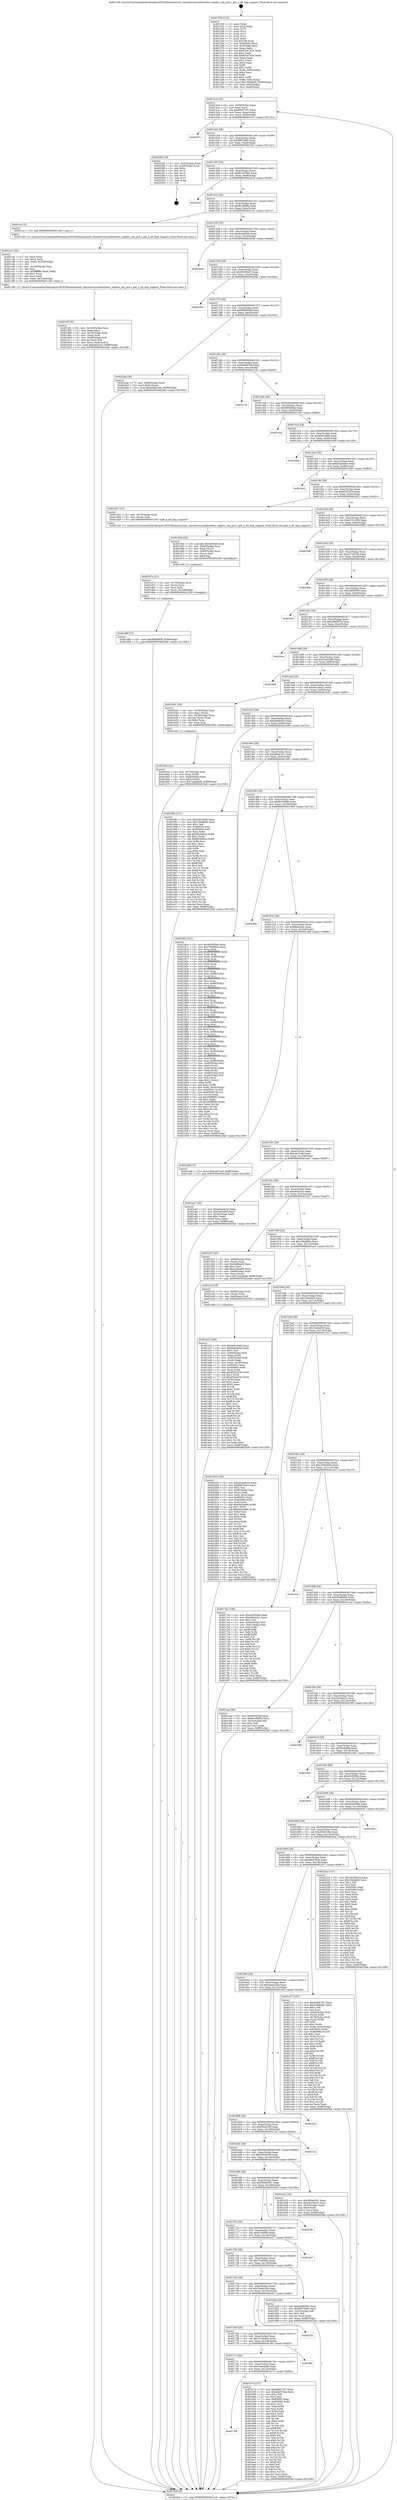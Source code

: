 digraph "0x401250" {
  label = "0x401250 (/mnt/c/Users/mathe/Desktop/tcc/POCII/binaries/extr_linuxdriversusbhostdwc_otgdwc_otg_pcd.c_get_a_alt_hnp_support_Final-ollvm.out::main(0))"
  labelloc = "t"
  node[shape=record]

  Entry [label="",width=0.3,height=0.3,shape=circle,fillcolor=black,style=filled]
  "0x4012c4" [label="{
     0x4012c4 [32]\l
     | [instrs]\l
     &nbsp;&nbsp;0x4012c4 \<+6\>: mov -0x98(%rbp),%eax\l
     &nbsp;&nbsp;0x4012ca \<+2\>: mov %eax,%ecx\l
     &nbsp;&nbsp;0x4012cc \<+6\>: sub $0x858f1787,%ecx\l
     &nbsp;&nbsp;0x4012d2 \<+6\>: mov %eax,-0xac(%rbp)\l
     &nbsp;&nbsp;0x4012d8 \<+6\>: mov %ecx,-0xb0(%rbp)\l
     &nbsp;&nbsp;0x4012de \<+6\>: je 000000000040247c \<main+0x122c\>\l
  }"]
  "0x40247c" [label="{
     0x40247c\l
  }", style=dashed]
  "0x4012e4" [label="{
     0x4012e4 [28]\l
     | [instrs]\l
     &nbsp;&nbsp;0x4012e4 \<+5\>: jmp 00000000004012e9 \<main+0x99\>\l
     &nbsp;&nbsp;0x4012e9 \<+6\>: mov -0xac(%rbp),%eax\l
     &nbsp;&nbsp;0x4012ef \<+5\>: sub $0x8867afa3,%eax\l
     &nbsp;&nbsp;0x4012f4 \<+6\>: mov %eax,-0xb4(%rbp)\l
     &nbsp;&nbsp;0x4012fa \<+6\>: je 00000000004023f2 \<main+0x11a2\>\l
  }"]
  Exit [label="",width=0.3,height=0.3,shape=circle,fillcolor=black,style=filled,peripheries=2]
  "0x4023f2" [label="{
     0x4023f2 [18]\l
     | [instrs]\l
     &nbsp;&nbsp;0x4023f2 \<+3\>: mov -0x2c(%rbp),%eax\l
     &nbsp;&nbsp;0x4023f5 \<+4\>: lea -0x28(%rbp),%rsp\l
     &nbsp;&nbsp;0x4023f9 \<+1\>: pop %rbx\l
     &nbsp;&nbsp;0x4023fa \<+2\>: pop %r12\l
     &nbsp;&nbsp;0x4023fc \<+2\>: pop %r13\l
     &nbsp;&nbsp;0x4023fe \<+2\>: pop %r14\l
     &nbsp;&nbsp;0x402400 \<+2\>: pop %r15\l
     &nbsp;&nbsp;0x402402 \<+1\>: pop %rbp\l
     &nbsp;&nbsp;0x402403 \<+1\>: ret\l
  }"]
  "0x401300" [label="{
     0x401300 [28]\l
     | [instrs]\l
     &nbsp;&nbsp;0x401300 \<+5\>: jmp 0000000000401305 \<main+0xb5\>\l
     &nbsp;&nbsp;0x401305 \<+6\>: mov -0xac(%rbp),%eax\l
     &nbsp;&nbsp;0x40130b \<+5\>: sub $0x8c1d79e9,%eax\l
     &nbsp;&nbsp;0x401310 \<+6\>: mov %eax,-0xb8(%rbp)\l
     &nbsp;&nbsp;0x401316 \<+6\>: je 000000000040222f \<main+0xfdf\>\l
  }"]
  "0x401d8f" [label="{
     0x401d8f [15]\l
     | [instrs]\l
     &nbsp;&nbsp;0x401d8f \<+10\>: movl $0x98b0905f,-0x98(%rbp)\l
     &nbsp;&nbsp;0x401d99 \<+5\>: jmp 00000000004025a8 \<main+0x1358\>\l
  }"]
  "0x40222f" [label="{
     0x40222f\l
  }", style=dashed]
  "0x40131c" [label="{
     0x40131c [28]\l
     | [instrs]\l
     &nbsp;&nbsp;0x40131c \<+5\>: jmp 0000000000401321 \<main+0xd1\>\l
     &nbsp;&nbsp;0x401321 \<+6\>: mov -0xac(%rbp),%eax\l
     &nbsp;&nbsp;0x401327 \<+5\>: sub $0x8c1f8d82,%eax\l
     &nbsp;&nbsp;0x40132c \<+6\>: mov %eax,-0xbc(%rbp)\l
     &nbsp;&nbsp;0x401332 \<+6\>: je 0000000000401ccc \<main+0xa7c\>\l
  }"]
  "0x401d7a" [label="{
     0x401d7a [21]\l
     | [instrs]\l
     &nbsp;&nbsp;0x401d7a \<+4\>: mov -0x70(%rbp),%rcx\l
     &nbsp;&nbsp;0x401d7e \<+3\>: mov (%rcx),%rcx\l
     &nbsp;&nbsp;0x401d81 \<+3\>: mov %rcx,%rdi\l
     &nbsp;&nbsp;0x401d84 \<+6\>: mov %eax,-0x168(%rbp)\l
     &nbsp;&nbsp;0x401d8a \<+5\>: call 0000000000401030 \<free@plt\>\l
     | [calls]\l
     &nbsp;&nbsp;0x401030 \{1\} (unknown)\l
  }"]
  "0x401ccc" [label="{
     0x401ccc [5]\l
     | [instrs]\l
     &nbsp;&nbsp;0x401ccc \<+5\>: call 0000000000401160 \<next_i\>\l
     | [calls]\l
     &nbsp;&nbsp;0x401160 \{1\} (/mnt/c/Users/mathe/Desktop/tcc/POCII/binaries/extr_linuxdriversusbhostdwc_otgdwc_otg_pcd.c_get_a_alt_hnp_support_Final-ollvm.out::next_i)\l
  }"]
  "0x401338" [label="{
     0x401338 [28]\l
     | [instrs]\l
     &nbsp;&nbsp;0x401338 \<+5\>: jmp 000000000040133d \<main+0xed\>\l
     &nbsp;&nbsp;0x40133d \<+6\>: mov -0xac(%rbp),%eax\l
     &nbsp;&nbsp;0x401343 \<+5\>: sub $0x91eb93cd,%eax\l
     &nbsp;&nbsp;0x401348 \<+6\>: mov %eax,-0xc0(%rbp)\l
     &nbsp;&nbsp;0x40134e \<+6\>: je 0000000000402036 \<main+0xde6\>\l
  }"]
  "0x401d5d" [label="{
     0x401d5d [29]\l
     | [instrs]\l
     &nbsp;&nbsp;0x401d5d \<+10\>: movabs $0x4030d6,%rdi\l
     &nbsp;&nbsp;0x401d67 \<+4\>: mov -0x60(%rbp),%rcx\l
     &nbsp;&nbsp;0x401d6b \<+2\>: mov %eax,(%rcx)\l
     &nbsp;&nbsp;0x401d6d \<+4\>: mov -0x60(%rbp),%rcx\l
     &nbsp;&nbsp;0x401d71 \<+2\>: mov (%rcx),%esi\l
     &nbsp;&nbsp;0x401d73 \<+2\>: mov $0x0,%al\l
     &nbsp;&nbsp;0x401d75 \<+5\>: call 0000000000401040 \<printf@plt\>\l
     | [calls]\l
     &nbsp;&nbsp;0x401040 \{1\} (unknown)\l
  }"]
  "0x402036" [label="{
     0x402036\l
  }", style=dashed]
  "0x401354" [label="{
     0x401354 [28]\l
     | [instrs]\l
     &nbsp;&nbsp;0x401354 \<+5\>: jmp 0000000000401359 \<main+0x109\>\l
     &nbsp;&nbsp;0x401359 \<+6\>: mov -0xac(%rbp),%eax\l
     &nbsp;&nbsp;0x40135f \<+5\>: sub $0x93d55ef7,%eax\l
     &nbsp;&nbsp;0x401364 \<+6\>: mov %eax,-0xc4(%rbp)\l
     &nbsp;&nbsp;0x40136a \<+6\>: je 000000000040229a \<main+0x104a\>\l
  }"]
  "0x401cfd" [label="{
     0x401cfd [42]\l
     | [instrs]\l
     &nbsp;&nbsp;0x401cfd \<+6\>: mov -0x164(%rbp),%ecx\l
     &nbsp;&nbsp;0x401d03 \<+3\>: imul %eax,%ecx\l
     &nbsp;&nbsp;0x401d06 \<+4\>: mov -0x70(%rbp),%rdi\l
     &nbsp;&nbsp;0x401d0a \<+3\>: mov (%rdi),%rdi\l
     &nbsp;&nbsp;0x401d0d \<+4\>: mov -0x68(%rbp),%r8\l
     &nbsp;&nbsp;0x401d11 \<+3\>: movslq (%r8),%r8\l
     &nbsp;&nbsp;0x401d14 \<+4\>: mov %ecx,(%rdi,%r8,4)\l
     &nbsp;&nbsp;0x401d18 \<+10\>: movl $0xebd23c5,-0x98(%rbp)\l
     &nbsp;&nbsp;0x401d22 \<+5\>: jmp 00000000004025a8 \<main+0x1358\>\l
  }"]
  "0x40229a" [label="{
     0x40229a\l
  }", style=dashed]
  "0x401370" [label="{
     0x401370 [28]\l
     | [instrs]\l
     &nbsp;&nbsp;0x401370 \<+5\>: jmp 0000000000401375 \<main+0x125\>\l
     &nbsp;&nbsp;0x401375 \<+6\>: mov -0xac(%rbp),%eax\l
     &nbsp;&nbsp;0x40137b \<+5\>: sub $0x98b0905f,%eax\l
     &nbsp;&nbsp;0x401380 \<+6\>: mov %eax,-0xc8(%rbp)\l
     &nbsp;&nbsp;0x401386 \<+6\>: je 00000000004022ae \<main+0x105e\>\l
  }"]
  "0x401cd1" [label="{
     0x401cd1 [44]\l
     | [instrs]\l
     &nbsp;&nbsp;0x401cd1 \<+2\>: xor %ecx,%ecx\l
     &nbsp;&nbsp;0x401cd3 \<+5\>: mov $0x2,%edx\l
     &nbsp;&nbsp;0x401cd8 \<+6\>: mov %edx,-0x160(%rbp)\l
     &nbsp;&nbsp;0x401cde \<+1\>: cltd\l
     &nbsp;&nbsp;0x401cdf \<+6\>: mov -0x160(%rbp),%esi\l
     &nbsp;&nbsp;0x401ce5 \<+2\>: idiv %esi\l
     &nbsp;&nbsp;0x401ce7 \<+6\>: imul $0xfffffffe,%edx,%edx\l
     &nbsp;&nbsp;0x401ced \<+3\>: sub $0x1,%ecx\l
     &nbsp;&nbsp;0x401cf0 \<+2\>: sub %ecx,%edx\l
     &nbsp;&nbsp;0x401cf2 \<+6\>: mov %edx,-0x164(%rbp)\l
     &nbsp;&nbsp;0x401cf8 \<+5\>: call 0000000000401160 \<next_i\>\l
     | [calls]\l
     &nbsp;&nbsp;0x401160 \{1\} (/mnt/c/Users/mathe/Desktop/tcc/POCII/binaries/extr_linuxdriversusbhostdwc_otgdwc_otg_pcd.c_get_a_alt_hnp_support_Final-ollvm.out::next_i)\l
  }"]
  "0x4022ae" [label="{
     0x4022ae [28]\l
     | [instrs]\l
     &nbsp;&nbsp;0x4022ae \<+7\>: mov -0x90(%rbp),%rax\l
     &nbsp;&nbsp;0x4022b5 \<+6\>: movl $0x0,(%rax)\l
     &nbsp;&nbsp;0x4022bb \<+10\>: movl $0x458e318e,-0x98(%rbp)\l
     &nbsp;&nbsp;0x4022c5 \<+5\>: jmp 00000000004025a8 \<main+0x1358\>\l
  }"]
  "0x40138c" [label="{
     0x40138c [28]\l
     | [instrs]\l
     &nbsp;&nbsp;0x40138c \<+5\>: jmp 0000000000401391 \<main+0x141\>\l
     &nbsp;&nbsp;0x401391 \<+6\>: mov -0xac(%rbp),%eax\l
     &nbsp;&nbsp;0x401397 \<+5\>: sub $0x9a0907a8,%eax\l
     &nbsp;&nbsp;0x40139c \<+6\>: mov %eax,-0xcc(%rbp)\l
     &nbsp;&nbsp;0x4013a2 \<+6\>: je 000000000040211b \<main+0xecb\>\l
  }"]
  "0x401798" [label="{
     0x401798\l
  }", style=dashed]
  "0x40211b" [label="{
     0x40211b\l
  }", style=dashed]
  "0x4013a8" [label="{
     0x4013a8 [28]\l
     | [instrs]\l
     &nbsp;&nbsp;0x4013a8 \<+5\>: jmp 00000000004013ad \<main+0x15d\>\l
     &nbsp;&nbsp;0x4013ad \<+6\>: mov -0xac(%rbp),%eax\l
     &nbsp;&nbsp;0x4013b3 \<+5\>: sub $0x9df2b64d,%eax\l
     &nbsp;&nbsp;0x4013b8 \<+6\>: mov %eax,-0xd0(%rbp)\l
     &nbsp;&nbsp;0x4013be \<+6\>: je 00000000004021bd \<main+0xf6d\>\l
  }"]
  "0x401b7e" [label="{
     0x401b7e [137]\l
     | [instrs]\l
     &nbsp;&nbsp;0x401b7e \<+5\>: mov $0x858f1787,%eax\l
     &nbsp;&nbsp;0x401b83 \<+5\>: mov $0x48e076de,%ecx\l
     &nbsp;&nbsp;0x401b88 \<+2\>: mov $0x1,%dl\l
     &nbsp;&nbsp;0x401b8a \<+2\>: xor %esi,%esi\l
     &nbsp;&nbsp;0x401b8c \<+7\>: mov 0x40505c,%edi\l
     &nbsp;&nbsp;0x401b93 \<+8\>: mov 0x405060,%r8d\l
     &nbsp;&nbsp;0x401b9b \<+3\>: sub $0x1,%esi\l
     &nbsp;&nbsp;0x401b9e \<+3\>: mov %edi,%r9d\l
     &nbsp;&nbsp;0x401ba1 \<+3\>: add %esi,%r9d\l
     &nbsp;&nbsp;0x401ba4 \<+4\>: imul %r9d,%edi\l
     &nbsp;&nbsp;0x401ba8 \<+3\>: and $0x1,%edi\l
     &nbsp;&nbsp;0x401bab \<+3\>: cmp $0x0,%edi\l
     &nbsp;&nbsp;0x401bae \<+4\>: sete %r10b\l
     &nbsp;&nbsp;0x401bb2 \<+4\>: cmp $0xa,%r8d\l
     &nbsp;&nbsp;0x401bb6 \<+4\>: setl %r11b\l
     &nbsp;&nbsp;0x401bba \<+3\>: mov %r10b,%bl\l
     &nbsp;&nbsp;0x401bbd \<+3\>: xor $0xff,%bl\l
     &nbsp;&nbsp;0x401bc0 \<+3\>: mov %r11b,%r14b\l
     &nbsp;&nbsp;0x401bc3 \<+4\>: xor $0xff,%r14b\l
     &nbsp;&nbsp;0x401bc7 \<+3\>: xor $0x0,%dl\l
     &nbsp;&nbsp;0x401bca \<+3\>: mov %bl,%r15b\l
     &nbsp;&nbsp;0x401bcd \<+4\>: and $0x0,%r15b\l
     &nbsp;&nbsp;0x401bd1 \<+3\>: and %dl,%r10b\l
     &nbsp;&nbsp;0x401bd4 \<+3\>: mov %r14b,%r12b\l
     &nbsp;&nbsp;0x401bd7 \<+4\>: and $0x0,%r12b\l
     &nbsp;&nbsp;0x401bdb \<+3\>: and %dl,%r11b\l
     &nbsp;&nbsp;0x401bde \<+3\>: or %r10b,%r15b\l
     &nbsp;&nbsp;0x401be1 \<+3\>: or %r11b,%r12b\l
     &nbsp;&nbsp;0x401be4 \<+3\>: xor %r12b,%r15b\l
     &nbsp;&nbsp;0x401be7 \<+3\>: or %r14b,%bl\l
     &nbsp;&nbsp;0x401bea \<+3\>: xor $0xff,%bl\l
     &nbsp;&nbsp;0x401bed \<+3\>: or $0x0,%dl\l
     &nbsp;&nbsp;0x401bf0 \<+2\>: and %dl,%bl\l
     &nbsp;&nbsp;0x401bf2 \<+3\>: or %bl,%r15b\l
     &nbsp;&nbsp;0x401bf5 \<+4\>: test $0x1,%r15b\l
     &nbsp;&nbsp;0x401bf9 \<+3\>: cmovne %ecx,%eax\l
     &nbsp;&nbsp;0x401bfc \<+6\>: mov %eax,-0x98(%rbp)\l
     &nbsp;&nbsp;0x401c02 \<+5\>: jmp 00000000004025a8 \<main+0x1358\>\l
  }"]
  "0x4021bd" [label="{
     0x4021bd\l
  }", style=dashed]
  "0x4013c4" [label="{
     0x4013c4 [28]\l
     | [instrs]\l
     &nbsp;&nbsp;0x4013c4 \<+5\>: jmp 00000000004013c9 \<main+0x179\>\l
     &nbsp;&nbsp;0x4013c9 \<+6\>: mov -0xac(%rbp),%eax\l
     &nbsp;&nbsp;0x4013cf \<+5\>: sub $0xb00194fd,%eax\l
     &nbsp;&nbsp;0x4013d4 \<+6\>: mov %eax,-0xd4(%rbp)\l
     &nbsp;&nbsp;0x4013da \<+6\>: je 0000000000402449 \<main+0x11f9\>\l
  }"]
  "0x40177c" [label="{
     0x40177c [28]\l
     | [instrs]\l
     &nbsp;&nbsp;0x40177c \<+5\>: jmp 0000000000401781 \<main+0x531\>\l
     &nbsp;&nbsp;0x401781 \<+6\>: mov -0xac(%rbp),%eax\l
     &nbsp;&nbsp;0x401787 \<+5\>: sub $0x7eae4ad6,%eax\l
     &nbsp;&nbsp;0x40178c \<+6\>: mov %eax,-0x15c(%rbp)\l
     &nbsp;&nbsp;0x401792 \<+6\>: je 0000000000401b7e \<main+0x92e\>\l
  }"]
  "0x402449" [label="{
     0x402449\l
  }", style=dashed]
  "0x4013e0" [label="{
     0x4013e0 [28]\l
     | [instrs]\l
     &nbsp;&nbsp;0x4013e0 \<+5\>: jmp 00000000004013e5 \<main+0x195\>\l
     &nbsp;&nbsp;0x4013e5 \<+6\>: mov -0xac(%rbp),%eax\l
     &nbsp;&nbsp;0x4013eb \<+5\>: sub $0xb3a44e30,%eax\l
     &nbsp;&nbsp;0x4013f0 \<+6\>: mov %eax,-0xd8(%rbp)\l
     &nbsp;&nbsp;0x4013f6 \<+6\>: je 0000000000401b05 \<main+0x8b5\>\l
  }"]
  "0x401f8f" [label="{
     0x401f8f\l
  }", style=dashed]
  "0x401b05" [label="{
     0x401b05\l
  }", style=dashed]
  "0x4013fc" [label="{
     0x4013fc [28]\l
     | [instrs]\l
     &nbsp;&nbsp;0x4013fc \<+5\>: jmp 0000000000401401 \<main+0x1b1\>\l
     &nbsp;&nbsp;0x401401 \<+6\>: mov -0xac(%rbp),%eax\l
     &nbsp;&nbsp;0x401407 \<+5\>: sub $0xbf20c92f,%eax\l
     &nbsp;&nbsp;0x40140c \<+6\>: mov %eax,-0xdc(%rbp)\l
     &nbsp;&nbsp;0x401412 \<+6\>: je 0000000000401d51 \<main+0xb01\>\l
  }"]
  "0x401760" [label="{
     0x401760 [28]\l
     | [instrs]\l
     &nbsp;&nbsp;0x401760 \<+5\>: jmp 0000000000401765 \<main+0x515\>\l
     &nbsp;&nbsp;0x401765 \<+6\>: mov -0xac(%rbp),%eax\l
     &nbsp;&nbsp;0x40176b \<+5\>: sub $0x7e7eb6a2,%eax\l
     &nbsp;&nbsp;0x401770 \<+6\>: mov %eax,-0x158(%rbp)\l
     &nbsp;&nbsp;0x401776 \<+6\>: je 0000000000401f8f \<main+0xd3f\>\l
  }"]
  "0x401d51" [label="{
     0x401d51 [12]\l
     | [instrs]\l
     &nbsp;&nbsp;0x401d51 \<+4\>: mov -0x70(%rbp),%rax\l
     &nbsp;&nbsp;0x401d55 \<+3\>: mov (%rax),%rdi\l
     &nbsp;&nbsp;0x401d58 \<+5\>: call 0000000000401240 \<get_a_alt_hnp_support\>\l
     | [calls]\l
     &nbsp;&nbsp;0x401240 \{1\} (/mnt/c/Users/mathe/Desktop/tcc/POCII/binaries/extr_linuxdriversusbhostdwc_otgdwc_otg_pcd.c_get_a_alt_hnp_support_Final-ollvm.out::get_a_alt_hnp_support)\l
  }"]
  "0x401418" [label="{
     0x401418 [28]\l
     | [instrs]\l
     &nbsp;&nbsp;0x401418 \<+5\>: jmp 000000000040141d \<main+0x1cd\>\l
     &nbsp;&nbsp;0x40141d \<+6\>: mov -0xac(%rbp),%eax\l
     &nbsp;&nbsp;0x401423 \<+5\>: sub $0xc2521d9d,%eax\l
     &nbsp;&nbsp;0x401428 \<+6\>: mov %eax,-0xe0(%rbp)\l
     &nbsp;&nbsp;0x40142e \<+6\>: je 0000000000402566 \<main+0x1316\>\l
  }"]
  "0x40223e" [label="{
     0x40223e\l
  }", style=dashed]
  "0x402566" [label="{
     0x402566\l
  }", style=dashed]
  "0x401434" [label="{
     0x401434 [28]\l
     | [instrs]\l
     &nbsp;&nbsp;0x401434 \<+5\>: jmp 0000000000401439 \<main+0x1e9\>\l
     &nbsp;&nbsp;0x401439 \<+6\>: mov -0xac(%rbp),%eax\l
     &nbsp;&nbsp;0x40143f \<+5\>: sub $0xc57d053b,%eax\l
     &nbsp;&nbsp;0x401444 \<+6\>: mov %eax,-0xe4(%rbp)\l
     &nbsp;&nbsp;0x40144a \<+6\>: je 00000000004024de \<main+0x128e\>\l
  }"]
  "0x401b5e" [label="{
     0x401b5e [32]\l
     | [instrs]\l
     &nbsp;&nbsp;0x401b5e \<+4\>: mov -0x70(%rbp),%rdi\l
     &nbsp;&nbsp;0x401b62 \<+3\>: mov %rax,(%rdi)\l
     &nbsp;&nbsp;0x401b65 \<+4\>: mov -0x68(%rbp),%rax\l
     &nbsp;&nbsp;0x401b69 \<+6\>: movl $0x0,(%rax)\l
     &nbsp;&nbsp;0x401b6f \<+10\>: movl $0x7eae4ad6,-0x98(%rbp)\l
     &nbsp;&nbsp;0x401b79 \<+5\>: jmp 00000000004025a8 \<main+0x1358\>\l
  }"]
  "0x4024de" [label="{
     0x4024de\l
  }", style=dashed]
  "0x401450" [label="{
     0x401450 [28]\l
     | [instrs]\l
     &nbsp;&nbsp;0x401450 \<+5\>: jmp 0000000000401455 \<main+0x205\>\l
     &nbsp;&nbsp;0x401455 \<+6\>: mov -0xac(%rbp),%eax\l
     &nbsp;&nbsp;0x40145b \<+5\>: sub $0xca859290,%eax\l
     &nbsp;&nbsp;0x401460 \<+6\>: mov %eax,-0xe8(%rbp)\l
     &nbsp;&nbsp;0x401466 \<+6\>: je 0000000000401fad \<main+0xd5d\>\l
  }"]
  "0x401a32" [label="{
     0x401a32 [166]\l
     | [instrs]\l
     &nbsp;&nbsp;0x401a32 \<+5\>: mov $0xb00194fd,%ecx\l
     &nbsp;&nbsp;0x401a37 \<+5\>: mov $0xfeb43c6a,%edx\l
     &nbsp;&nbsp;0x401a3c \<+3\>: mov $0x1,%sil\l
     &nbsp;&nbsp;0x401a3f \<+4\>: mov -0x80(%rbp),%rdi\l
     &nbsp;&nbsp;0x401a43 \<+2\>: mov %eax,(%rdi)\l
     &nbsp;&nbsp;0x401a45 \<+4\>: mov -0x80(%rbp),%rdi\l
     &nbsp;&nbsp;0x401a49 \<+2\>: mov (%rdi),%eax\l
     &nbsp;&nbsp;0x401a4b \<+3\>: mov %eax,-0x34(%rbp)\l
     &nbsp;&nbsp;0x401a4e \<+7\>: mov 0x40505c,%eax\l
     &nbsp;&nbsp;0x401a55 \<+8\>: mov 0x405060,%r8d\l
     &nbsp;&nbsp;0x401a5d \<+3\>: mov %eax,%r9d\l
     &nbsp;&nbsp;0x401a60 \<+7\>: add $0xd52e453b,%r9d\l
     &nbsp;&nbsp;0x401a67 \<+4\>: sub $0x1,%r9d\l
     &nbsp;&nbsp;0x401a6b \<+7\>: sub $0xd52e453b,%r9d\l
     &nbsp;&nbsp;0x401a72 \<+4\>: imul %r9d,%eax\l
     &nbsp;&nbsp;0x401a76 \<+3\>: and $0x1,%eax\l
     &nbsp;&nbsp;0x401a79 \<+3\>: cmp $0x0,%eax\l
     &nbsp;&nbsp;0x401a7c \<+4\>: sete %r10b\l
     &nbsp;&nbsp;0x401a80 \<+4\>: cmp $0xa,%r8d\l
     &nbsp;&nbsp;0x401a84 \<+4\>: setl %r11b\l
     &nbsp;&nbsp;0x401a88 \<+3\>: mov %r10b,%bl\l
     &nbsp;&nbsp;0x401a8b \<+3\>: xor $0xff,%bl\l
     &nbsp;&nbsp;0x401a8e \<+3\>: mov %r11b,%r14b\l
     &nbsp;&nbsp;0x401a91 \<+4\>: xor $0xff,%r14b\l
     &nbsp;&nbsp;0x401a95 \<+4\>: xor $0x1,%sil\l
     &nbsp;&nbsp;0x401a99 \<+3\>: mov %bl,%r15b\l
     &nbsp;&nbsp;0x401a9c \<+4\>: and $0xff,%r15b\l
     &nbsp;&nbsp;0x401aa0 \<+3\>: and %sil,%r10b\l
     &nbsp;&nbsp;0x401aa3 \<+3\>: mov %r14b,%r12b\l
     &nbsp;&nbsp;0x401aa6 \<+4\>: and $0xff,%r12b\l
     &nbsp;&nbsp;0x401aaa \<+3\>: and %sil,%r11b\l
     &nbsp;&nbsp;0x401aad \<+3\>: or %r10b,%r15b\l
     &nbsp;&nbsp;0x401ab0 \<+3\>: or %r11b,%r12b\l
     &nbsp;&nbsp;0x401ab3 \<+3\>: xor %r12b,%r15b\l
     &nbsp;&nbsp;0x401ab6 \<+3\>: or %r14b,%bl\l
     &nbsp;&nbsp;0x401ab9 \<+3\>: xor $0xff,%bl\l
     &nbsp;&nbsp;0x401abc \<+4\>: or $0x1,%sil\l
     &nbsp;&nbsp;0x401ac0 \<+3\>: and %sil,%bl\l
     &nbsp;&nbsp;0x401ac3 \<+3\>: or %bl,%r15b\l
     &nbsp;&nbsp;0x401ac6 \<+4\>: test $0x1,%r15b\l
     &nbsp;&nbsp;0x401aca \<+3\>: cmovne %edx,%ecx\l
     &nbsp;&nbsp;0x401acd \<+6\>: mov %ecx,-0x98(%rbp)\l
     &nbsp;&nbsp;0x401ad3 \<+5\>: jmp 00000000004025a8 \<main+0x1358\>\l
  }"]
  "0x401fad" [label="{
     0x401fad\l
  }", style=dashed]
  "0x40146c" [label="{
     0x40146c [28]\l
     | [instrs]\l
     &nbsp;&nbsp;0x40146c \<+5\>: jmp 0000000000401471 \<main+0x221\>\l
     &nbsp;&nbsp;0x401471 \<+6\>: mov -0xac(%rbp),%eax\l
     &nbsp;&nbsp;0x401477 \<+5\>: sub $0xcd0e9b7b,%eax\l
     &nbsp;&nbsp;0x40147c \<+6\>: mov %eax,-0xec(%rbp)\l
     &nbsp;&nbsp;0x401482 \<+6\>: je 00000000004024a1 \<main+0x1251\>\l
  }"]
  "0x401744" [label="{
     0x401744 [28]\l
     | [instrs]\l
     &nbsp;&nbsp;0x401744 \<+5\>: jmp 0000000000401749 \<main+0x4f9\>\l
     &nbsp;&nbsp;0x401749 \<+6\>: mov -0xac(%rbp),%eax\l
     &nbsp;&nbsp;0x40174f \<+5\>: sub $0x7bda01bb,%eax\l
     &nbsp;&nbsp;0x401754 \<+6\>: mov %eax,-0x154(%rbp)\l
     &nbsp;&nbsp;0x40175a \<+6\>: je 000000000040223e \<main+0xfee\>\l
  }"]
  "0x4024a1" [label="{
     0x4024a1\l
  }", style=dashed]
  "0x401488" [label="{
     0x401488 [28]\l
     | [instrs]\l
     &nbsp;&nbsp;0x401488 \<+5\>: jmp 000000000040148d \<main+0x23d\>\l
     &nbsp;&nbsp;0x40148d \<+6\>: mov -0xac(%rbp),%eax\l
     &nbsp;&nbsp;0x401493 \<+5\>: sub $0xd33b2bf0,%eax\l
     &nbsp;&nbsp;0x401498 \<+6\>: mov %eax,-0xf0(%rbp)\l
     &nbsp;&nbsp;0x40149e \<+6\>: je 0000000000401eb6 \<main+0xc66\>\l
  }"]
  "0x40194d" [label="{
     0x40194d [30]\l
     | [instrs]\l
     &nbsp;&nbsp;0x40194d \<+5\>: mov $0xeddf50d3,%eax\l
     &nbsp;&nbsp;0x401952 \<+5\>: mov $0xf0379490,%ecx\l
     &nbsp;&nbsp;0x401957 \<+3\>: mov -0x35(%rbp),%dl\l
     &nbsp;&nbsp;0x40195a \<+3\>: test $0x1,%dl\l
     &nbsp;&nbsp;0x40195d \<+3\>: cmovne %ecx,%eax\l
     &nbsp;&nbsp;0x401960 \<+6\>: mov %eax,-0x98(%rbp)\l
     &nbsp;&nbsp;0x401966 \<+5\>: jmp 00000000004025a8 \<main+0x1358\>\l
  }"]
  "0x401eb6" [label="{
     0x401eb6\l
  }", style=dashed]
  "0x4014a4" [label="{
     0x4014a4 [28]\l
     | [instrs]\l
     &nbsp;&nbsp;0x4014a4 \<+5\>: jmp 00000000004014a9 \<main+0x259\>\l
     &nbsp;&nbsp;0x4014a9 \<+6\>: mov -0xac(%rbp),%eax\l
     &nbsp;&nbsp;0x4014af \<+5\>: sub $0xd41c8a22,%eax\l
     &nbsp;&nbsp;0x4014b4 \<+6\>: mov %eax,-0xf4(%rbp)\l
     &nbsp;&nbsp;0x4014ba \<+6\>: je 0000000000401b41 \<main+0x8f1\>\l
  }"]
  "0x401728" [label="{
     0x401728 [28]\l
     | [instrs]\l
     &nbsp;&nbsp;0x401728 \<+5\>: jmp 000000000040172d \<main+0x4dd\>\l
     &nbsp;&nbsp;0x40172d \<+6\>: mov -0xac(%rbp),%eax\l
     &nbsp;&nbsp;0x401733 \<+5\>: sub $0x70a0fd0a,%eax\l
     &nbsp;&nbsp;0x401738 \<+6\>: mov %eax,-0x150(%rbp)\l
     &nbsp;&nbsp;0x40173e \<+6\>: je 000000000040194d \<main+0x6fd\>\l
  }"]
  "0x401b41" [label="{
     0x401b41 [29]\l
     | [instrs]\l
     &nbsp;&nbsp;0x401b41 \<+4\>: mov -0x78(%rbp),%rax\l
     &nbsp;&nbsp;0x401b45 \<+6\>: movl $0x1,(%rax)\l
     &nbsp;&nbsp;0x401b4b \<+4\>: mov -0x78(%rbp),%rax\l
     &nbsp;&nbsp;0x401b4f \<+3\>: movslq (%rax),%rax\l
     &nbsp;&nbsp;0x401b52 \<+4\>: shl $0x2,%rax\l
     &nbsp;&nbsp;0x401b56 \<+3\>: mov %rax,%rdi\l
     &nbsp;&nbsp;0x401b59 \<+5\>: call 0000000000401050 \<malloc@plt\>\l
     | [calls]\l
     &nbsp;&nbsp;0x401050 \{1\} (unknown)\l
  }"]
  "0x4014c0" [label="{
     0x4014c0 [28]\l
     | [instrs]\l
     &nbsp;&nbsp;0x4014c0 \<+5\>: jmp 00000000004014c5 \<main+0x275\>\l
     &nbsp;&nbsp;0x4014c5 \<+6\>: mov -0xac(%rbp),%eax\l
     &nbsp;&nbsp;0x4014cb \<+5\>: sub $0xeddf50d3,%eax\l
     &nbsp;&nbsp;0x4014d0 \<+6\>: mov %eax,-0xf8(%rbp)\l
     &nbsp;&nbsp;0x4014d6 \<+6\>: je 000000000040198c \<main+0x73c\>\l
  }"]
  "0x401e27" [label="{
     0x401e27\l
  }", style=dashed]
  "0x40198c" [label="{
     0x40198c [147]\l
     | [instrs]\l
     &nbsp;&nbsp;0x40198c \<+5\>: mov $0xb00194fd,%eax\l
     &nbsp;&nbsp;0x401991 \<+5\>: mov $0x15bd9d5c,%ecx\l
     &nbsp;&nbsp;0x401996 \<+2\>: mov $0x1,%dl\l
     &nbsp;&nbsp;0x401998 \<+7\>: mov 0x40505c,%esi\l
     &nbsp;&nbsp;0x40199f \<+7\>: mov 0x405060,%edi\l
     &nbsp;&nbsp;0x4019a6 \<+3\>: mov %esi,%r8d\l
     &nbsp;&nbsp;0x4019a9 \<+7\>: add $0xf924062d,%r8d\l
     &nbsp;&nbsp;0x4019b0 \<+4\>: sub $0x1,%r8d\l
     &nbsp;&nbsp;0x4019b4 \<+7\>: sub $0xf924062d,%r8d\l
     &nbsp;&nbsp;0x4019bb \<+4\>: imul %r8d,%esi\l
     &nbsp;&nbsp;0x4019bf \<+3\>: and $0x1,%esi\l
     &nbsp;&nbsp;0x4019c2 \<+3\>: cmp $0x0,%esi\l
     &nbsp;&nbsp;0x4019c5 \<+4\>: sete %r9b\l
     &nbsp;&nbsp;0x4019c9 \<+3\>: cmp $0xa,%edi\l
     &nbsp;&nbsp;0x4019cc \<+4\>: setl %r10b\l
     &nbsp;&nbsp;0x4019d0 \<+3\>: mov %r9b,%r11b\l
     &nbsp;&nbsp;0x4019d3 \<+4\>: xor $0xff,%r11b\l
     &nbsp;&nbsp;0x4019d7 \<+3\>: mov %r10b,%bl\l
     &nbsp;&nbsp;0x4019da \<+3\>: xor $0xff,%bl\l
     &nbsp;&nbsp;0x4019dd \<+3\>: xor $0x1,%dl\l
     &nbsp;&nbsp;0x4019e0 \<+3\>: mov %r11b,%r14b\l
     &nbsp;&nbsp;0x4019e3 \<+4\>: and $0xff,%r14b\l
     &nbsp;&nbsp;0x4019e7 \<+3\>: and %dl,%r9b\l
     &nbsp;&nbsp;0x4019ea \<+3\>: mov %bl,%r15b\l
     &nbsp;&nbsp;0x4019ed \<+4\>: and $0xff,%r15b\l
     &nbsp;&nbsp;0x4019f1 \<+3\>: and %dl,%r10b\l
     &nbsp;&nbsp;0x4019f4 \<+3\>: or %r9b,%r14b\l
     &nbsp;&nbsp;0x4019f7 \<+3\>: or %r10b,%r15b\l
     &nbsp;&nbsp;0x4019fa \<+3\>: xor %r15b,%r14b\l
     &nbsp;&nbsp;0x4019fd \<+3\>: or %bl,%r11b\l
     &nbsp;&nbsp;0x401a00 \<+4\>: xor $0xff,%r11b\l
     &nbsp;&nbsp;0x401a04 \<+3\>: or $0x1,%dl\l
     &nbsp;&nbsp;0x401a07 \<+3\>: and %dl,%r11b\l
     &nbsp;&nbsp;0x401a0a \<+3\>: or %r11b,%r14b\l
     &nbsp;&nbsp;0x401a0d \<+4\>: test $0x1,%r14b\l
     &nbsp;&nbsp;0x401a11 \<+3\>: cmovne %ecx,%eax\l
     &nbsp;&nbsp;0x401a14 \<+6\>: mov %eax,-0x98(%rbp)\l
     &nbsp;&nbsp;0x401a1a \<+5\>: jmp 00000000004025a8 \<main+0x1358\>\l
  }"]
  "0x4014dc" [label="{
     0x4014dc [28]\l
     | [instrs]\l
     &nbsp;&nbsp;0x4014dc \<+5\>: jmp 00000000004014e1 \<main+0x291\>\l
     &nbsp;&nbsp;0x4014e1 \<+6\>: mov -0xac(%rbp),%eax\l
     &nbsp;&nbsp;0x4014e7 \<+5\>: sub $0xef9a01b1,%eax\l
     &nbsp;&nbsp;0x4014ec \<+6\>: mov %eax,-0xfc(%rbp)\l
     &nbsp;&nbsp;0x4014f2 \<+6\>: je 000000000040180c \<main+0x5bc\>\l
  }"]
  "0x40170c" [label="{
     0x40170c [28]\l
     | [instrs]\l
     &nbsp;&nbsp;0x40170c \<+5\>: jmp 0000000000401711 \<main+0x4c1\>\l
     &nbsp;&nbsp;0x401711 \<+6\>: mov -0xac(%rbp),%eax\l
     &nbsp;&nbsp;0x401717 \<+5\>: sub $0x67d5f9fe,%eax\l
     &nbsp;&nbsp;0x40171c \<+6\>: mov %eax,-0x14c(%rbp)\l
     &nbsp;&nbsp;0x401722 \<+6\>: je 0000000000401e27 \<main+0xbd7\>\l
  }"]
  "0x40180c" [label="{
     0x40180c [321]\l
     | [instrs]\l
     &nbsp;&nbsp;0x40180c \<+5\>: mov $0x44295f4a,%eax\l
     &nbsp;&nbsp;0x401811 \<+5\>: mov $0x70a0fd0a,%ecx\l
     &nbsp;&nbsp;0x401816 \<+3\>: mov %rsp,%rdx\l
     &nbsp;&nbsp;0x401819 \<+4\>: add $0xfffffffffffffff0,%rdx\l
     &nbsp;&nbsp;0x40181d \<+3\>: mov %rdx,%rsp\l
     &nbsp;&nbsp;0x401820 \<+7\>: mov %rdx,-0x90(%rbp)\l
     &nbsp;&nbsp;0x401827 \<+3\>: mov %rsp,%rdx\l
     &nbsp;&nbsp;0x40182a \<+4\>: add $0xfffffffffffffff0,%rdx\l
     &nbsp;&nbsp;0x40182e \<+3\>: mov %rdx,%rsp\l
     &nbsp;&nbsp;0x401831 \<+3\>: mov %rsp,%rsi\l
     &nbsp;&nbsp;0x401834 \<+4\>: add $0xfffffffffffffff0,%rsi\l
     &nbsp;&nbsp;0x401838 \<+3\>: mov %rsi,%rsp\l
     &nbsp;&nbsp;0x40183b \<+7\>: mov %rsi,-0x88(%rbp)\l
     &nbsp;&nbsp;0x401842 \<+3\>: mov %rsp,%rsi\l
     &nbsp;&nbsp;0x401845 \<+4\>: add $0xfffffffffffffff0,%rsi\l
     &nbsp;&nbsp;0x401849 \<+3\>: mov %rsi,%rsp\l
     &nbsp;&nbsp;0x40184c \<+4\>: mov %rsi,-0x80(%rbp)\l
     &nbsp;&nbsp;0x401850 \<+3\>: mov %rsp,%rsi\l
     &nbsp;&nbsp;0x401853 \<+4\>: add $0xfffffffffffffff0,%rsi\l
     &nbsp;&nbsp;0x401857 \<+3\>: mov %rsi,%rsp\l
     &nbsp;&nbsp;0x40185a \<+4\>: mov %rsi,-0x78(%rbp)\l
     &nbsp;&nbsp;0x40185e \<+3\>: mov %rsp,%rsi\l
     &nbsp;&nbsp;0x401861 \<+4\>: add $0xfffffffffffffff0,%rsi\l
     &nbsp;&nbsp;0x401865 \<+3\>: mov %rsi,%rsp\l
     &nbsp;&nbsp;0x401868 \<+4\>: mov %rsi,-0x70(%rbp)\l
     &nbsp;&nbsp;0x40186c \<+3\>: mov %rsp,%rsi\l
     &nbsp;&nbsp;0x40186f \<+4\>: add $0xfffffffffffffff0,%rsi\l
     &nbsp;&nbsp;0x401873 \<+3\>: mov %rsi,%rsp\l
     &nbsp;&nbsp;0x401876 \<+4\>: mov %rsi,-0x68(%rbp)\l
     &nbsp;&nbsp;0x40187a \<+3\>: mov %rsp,%rsi\l
     &nbsp;&nbsp;0x40187d \<+4\>: add $0xfffffffffffffff0,%rsi\l
     &nbsp;&nbsp;0x401881 \<+3\>: mov %rsi,%rsp\l
     &nbsp;&nbsp;0x401884 \<+4\>: mov %rsi,-0x60(%rbp)\l
     &nbsp;&nbsp;0x401888 \<+3\>: mov %rsp,%rsi\l
     &nbsp;&nbsp;0x40188b \<+4\>: add $0xfffffffffffffff0,%rsi\l
     &nbsp;&nbsp;0x40188f \<+3\>: mov %rsi,%rsp\l
     &nbsp;&nbsp;0x401892 \<+4\>: mov %rsi,-0x58(%rbp)\l
     &nbsp;&nbsp;0x401896 \<+3\>: mov %rsp,%rsi\l
     &nbsp;&nbsp;0x401899 \<+4\>: add $0xfffffffffffffff0,%rsi\l
     &nbsp;&nbsp;0x40189d \<+3\>: mov %rsi,%rsp\l
     &nbsp;&nbsp;0x4018a0 \<+4\>: mov %rsi,-0x50(%rbp)\l
     &nbsp;&nbsp;0x4018a4 \<+3\>: mov %rsp,%rsi\l
     &nbsp;&nbsp;0x4018a7 \<+4\>: add $0xfffffffffffffff0,%rsi\l
     &nbsp;&nbsp;0x4018ab \<+3\>: mov %rsi,%rsp\l
     &nbsp;&nbsp;0x4018ae \<+4\>: mov %rsi,-0x48(%rbp)\l
     &nbsp;&nbsp;0x4018b2 \<+3\>: mov %rsp,%rsi\l
     &nbsp;&nbsp;0x4018b5 \<+4\>: add $0xfffffffffffffff0,%rsi\l
     &nbsp;&nbsp;0x4018b9 \<+3\>: mov %rsi,%rsp\l
     &nbsp;&nbsp;0x4018bc \<+4\>: mov %rsi,-0x40(%rbp)\l
     &nbsp;&nbsp;0x4018c0 \<+7\>: mov -0x90(%rbp),%rsi\l
     &nbsp;&nbsp;0x4018c7 \<+6\>: movl $0x0,(%rsi)\l
     &nbsp;&nbsp;0x4018cd \<+6\>: mov -0x9c(%rbp),%edi\l
     &nbsp;&nbsp;0x4018d3 \<+2\>: mov %edi,(%rdx)\l
     &nbsp;&nbsp;0x4018d5 \<+7\>: mov -0x88(%rbp),%rsi\l
     &nbsp;&nbsp;0x4018dc \<+7\>: mov -0xa8(%rbp),%r8\l
     &nbsp;&nbsp;0x4018e3 \<+3\>: mov %r8,(%rsi)\l
     &nbsp;&nbsp;0x4018e6 \<+3\>: cmpl $0x2,(%rdx)\l
     &nbsp;&nbsp;0x4018e9 \<+4\>: setne %r9b\l
     &nbsp;&nbsp;0x4018ed \<+4\>: and $0x1,%r9b\l
     &nbsp;&nbsp;0x4018f1 \<+4\>: mov %r9b,-0x35(%rbp)\l
     &nbsp;&nbsp;0x4018f5 \<+8\>: mov 0x40505c,%r10d\l
     &nbsp;&nbsp;0x4018fd \<+8\>: mov 0x405060,%r11d\l
     &nbsp;&nbsp;0x401905 \<+3\>: mov %r10d,%ebx\l
     &nbsp;&nbsp;0x401908 \<+6\>: sub $0x5fd9fb82,%ebx\l
     &nbsp;&nbsp;0x40190e \<+3\>: sub $0x1,%ebx\l
     &nbsp;&nbsp;0x401911 \<+6\>: add $0x5fd9fb82,%ebx\l
     &nbsp;&nbsp;0x401917 \<+4\>: imul %ebx,%r10d\l
     &nbsp;&nbsp;0x40191b \<+4\>: and $0x1,%r10d\l
     &nbsp;&nbsp;0x40191f \<+4\>: cmp $0x0,%r10d\l
     &nbsp;&nbsp;0x401923 \<+4\>: sete %r9b\l
     &nbsp;&nbsp;0x401927 \<+4\>: cmp $0xa,%r11d\l
     &nbsp;&nbsp;0x40192b \<+4\>: setl %r14b\l
     &nbsp;&nbsp;0x40192f \<+3\>: mov %r9b,%r15b\l
     &nbsp;&nbsp;0x401932 \<+3\>: and %r14b,%r15b\l
     &nbsp;&nbsp;0x401935 \<+3\>: xor %r14b,%r9b\l
     &nbsp;&nbsp;0x401938 \<+3\>: or %r9b,%r15b\l
     &nbsp;&nbsp;0x40193b \<+4\>: test $0x1,%r15b\l
     &nbsp;&nbsp;0x40193f \<+3\>: cmovne %ecx,%eax\l
     &nbsp;&nbsp;0x401942 \<+6\>: mov %eax,-0x98(%rbp)\l
     &nbsp;&nbsp;0x401948 \<+5\>: jmp 00000000004025a8 \<main+0x1358\>\l
  }"]
  "0x4014f8" [label="{
     0x4014f8 [28]\l
     | [instrs]\l
     &nbsp;&nbsp;0x4014f8 \<+5\>: jmp 00000000004014fd \<main+0x2ad\>\l
     &nbsp;&nbsp;0x4014fd \<+6\>: mov -0xac(%rbp),%eax\l
     &nbsp;&nbsp;0x401503 \<+5\>: sub $0xf0379490,%eax\l
     &nbsp;&nbsp;0x401508 \<+6\>: mov %eax,-0x100(%rbp)\l
     &nbsp;&nbsp;0x40150e \<+6\>: je 000000000040196b \<main+0x71b\>\l
  }"]
  "0x40228b" [label="{
     0x40228b\l
  }", style=dashed]
  "0x40196b" [label="{
     0x40196b\l
  }", style=dashed]
  "0x401514" [label="{
     0x401514 [28]\l
     | [instrs]\l
     &nbsp;&nbsp;0x401514 \<+5\>: jmp 0000000000401519 \<main+0x2c9\>\l
     &nbsp;&nbsp;0x401519 \<+6\>: mov -0xac(%rbp),%eax\l
     &nbsp;&nbsp;0x40151f \<+5\>: sub $0xfeb43c6a,%eax\l
     &nbsp;&nbsp;0x401524 \<+6\>: mov %eax,-0x104(%rbp)\l
     &nbsp;&nbsp;0x40152a \<+6\>: je 0000000000401ad8 \<main+0x888\>\l
  }"]
  "0x4016f0" [label="{
     0x4016f0 [28]\l
     | [instrs]\l
     &nbsp;&nbsp;0x4016f0 \<+5\>: jmp 00000000004016f5 \<main+0x4a5\>\l
     &nbsp;&nbsp;0x4016f5 \<+6\>: mov -0xac(%rbp),%eax\l
     &nbsp;&nbsp;0x4016fb \<+5\>: sub $0x5694e591,%eax\l
     &nbsp;&nbsp;0x401700 \<+6\>: mov %eax,-0x148(%rbp)\l
     &nbsp;&nbsp;0x401706 \<+6\>: je 000000000040228b \<main+0x103b\>\l
  }"]
  "0x401ad8" [label="{
     0x401ad8 [15]\l
     | [instrs]\l
     &nbsp;&nbsp;0x401ad8 \<+10\>: movl $0xcde71a9,-0x98(%rbp)\l
     &nbsp;&nbsp;0x401ae2 \<+5\>: jmp 00000000004025a8 \<main+0x1358\>\l
  }"]
  "0x401530" [label="{
     0x401530 [28]\l
     | [instrs]\l
     &nbsp;&nbsp;0x401530 \<+5\>: jmp 0000000000401535 \<main+0x2e5\>\l
     &nbsp;&nbsp;0x401535 \<+6\>: mov -0xac(%rbp),%eax\l
     &nbsp;&nbsp;0x40153b \<+5\>: sub $0xcde71a9,%eax\l
     &nbsp;&nbsp;0x401540 \<+6\>: mov %eax,-0x108(%rbp)\l
     &nbsp;&nbsp;0x401546 \<+6\>: je 0000000000401ae7 \<main+0x897\>\l
  }"]
  "0x401b23" [label="{
     0x401b23 [30]\l
     | [instrs]\l
     &nbsp;&nbsp;0x401b23 \<+5\>: mov $0x5694e591,%eax\l
     &nbsp;&nbsp;0x401b28 \<+5\>: mov $0xd41c8a22,%ecx\l
     &nbsp;&nbsp;0x401b2d \<+3\>: mov -0x34(%rbp),%edx\l
     &nbsp;&nbsp;0x401b30 \<+3\>: cmp $0x0,%edx\l
     &nbsp;&nbsp;0x401b33 \<+3\>: cmove %ecx,%eax\l
     &nbsp;&nbsp;0x401b36 \<+6\>: mov %eax,-0x98(%rbp)\l
     &nbsp;&nbsp;0x401b3c \<+5\>: jmp 00000000004025a8 \<main+0x1358\>\l
  }"]
  "0x401ae7" [label="{
     0x401ae7 [30]\l
     | [instrs]\l
     &nbsp;&nbsp;0x401ae7 \<+5\>: mov $0xb3a44e30,%eax\l
     &nbsp;&nbsp;0x401aec \<+5\>: mov $0x50e6293f,%ecx\l
     &nbsp;&nbsp;0x401af1 \<+3\>: mov -0x34(%rbp),%edx\l
     &nbsp;&nbsp;0x401af4 \<+3\>: cmp $0x1,%edx\l
     &nbsp;&nbsp;0x401af7 \<+3\>: cmovl %ecx,%eax\l
     &nbsp;&nbsp;0x401afa \<+6\>: mov %eax,-0x98(%rbp)\l
     &nbsp;&nbsp;0x401b00 \<+5\>: jmp 00000000004025a8 \<main+0x1358\>\l
  }"]
  "0x40154c" [label="{
     0x40154c [28]\l
     | [instrs]\l
     &nbsp;&nbsp;0x40154c \<+5\>: jmp 0000000000401551 \<main+0x301\>\l
     &nbsp;&nbsp;0x401551 \<+6\>: mov -0xac(%rbp),%eax\l
     &nbsp;&nbsp;0x401557 \<+5\>: sub $0xebd23c5,%eax\l
     &nbsp;&nbsp;0x40155c \<+6\>: mov %eax,-0x10c(%rbp)\l
     &nbsp;&nbsp;0x401562 \<+6\>: je 0000000000401d27 \<main+0xad7\>\l
  }"]
  "0x4016d4" [label="{
     0x4016d4 [28]\l
     | [instrs]\l
     &nbsp;&nbsp;0x4016d4 \<+5\>: jmp 00000000004016d9 \<main+0x489\>\l
     &nbsp;&nbsp;0x4016d9 \<+6\>: mov -0xac(%rbp),%eax\l
     &nbsp;&nbsp;0x4016df \<+5\>: sub $0x50e6293f,%eax\l
     &nbsp;&nbsp;0x4016e4 \<+6\>: mov %eax,-0x144(%rbp)\l
     &nbsp;&nbsp;0x4016ea \<+6\>: je 0000000000401b23 \<main+0x8d3\>\l
  }"]
  "0x401d27" [label="{
     0x401d27 [42]\l
     | [instrs]\l
     &nbsp;&nbsp;0x401d27 \<+4\>: mov -0x68(%rbp),%rax\l
     &nbsp;&nbsp;0x401d2b \<+2\>: mov (%rax),%ecx\l
     &nbsp;&nbsp;0x401d2d \<+6\>: sub $0x2a9baefd,%ecx\l
     &nbsp;&nbsp;0x401d33 \<+3\>: add $0x1,%ecx\l
     &nbsp;&nbsp;0x401d36 \<+6\>: add $0x2a9baefd,%ecx\l
     &nbsp;&nbsp;0x401d3c \<+4\>: mov -0x68(%rbp),%rax\l
     &nbsp;&nbsp;0x401d40 \<+2\>: mov %ecx,(%rax)\l
     &nbsp;&nbsp;0x401d42 \<+10\>: movl $0x7eae4ad6,-0x98(%rbp)\l
     &nbsp;&nbsp;0x401d4c \<+5\>: jmp 00000000004025a8 \<main+0x1358\>\l
  }"]
  "0x401568" [label="{
     0x401568 [28]\l
     | [instrs]\l
     &nbsp;&nbsp;0x401568 \<+5\>: jmp 000000000040156d \<main+0x31d\>\l
     &nbsp;&nbsp;0x40156d \<+6\>: mov -0xac(%rbp),%eax\l
     &nbsp;&nbsp;0x401573 \<+5\>: sub $0x15bd9d5c,%eax\l
     &nbsp;&nbsp;0x401578 \<+6\>: mov %eax,-0x110(%rbp)\l
     &nbsp;&nbsp;0x40157e \<+6\>: je 0000000000401a1f \<main+0x7cf\>\l
  }"]
  "0x40212a" [label="{
     0x40212a\l
  }", style=dashed]
  "0x401a1f" [label="{
     0x401a1f [19]\l
     | [instrs]\l
     &nbsp;&nbsp;0x401a1f \<+7\>: mov -0x88(%rbp),%rax\l
     &nbsp;&nbsp;0x401a26 \<+3\>: mov (%rax),%rax\l
     &nbsp;&nbsp;0x401a29 \<+4\>: mov 0x8(%rax),%rdi\l
     &nbsp;&nbsp;0x401a2d \<+5\>: call 0000000000401060 \<atoi@plt\>\l
     | [calls]\l
     &nbsp;&nbsp;0x401060 \{1\} (unknown)\l
  }"]
  "0x401584" [label="{
     0x401584 [28]\l
     | [instrs]\l
     &nbsp;&nbsp;0x401584 \<+5\>: jmp 0000000000401589 \<main+0x339\>\l
     &nbsp;&nbsp;0x401589 \<+6\>: mov -0xac(%rbp),%eax\l
     &nbsp;&nbsp;0x40158f \<+5\>: sub $0x164e4bf3,%eax\l
     &nbsp;&nbsp;0x401594 \<+6\>: mov %eax,-0x114(%rbp)\l
     &nbsp;&nbsp;0x40159a \<+6\>: je 0000000000402353 \<main+0x1103\>\l
  }"]
  "0x4016b8" [label="{
     0x4016b8 [28]\l
     | [instrs]\l
     &nbsp;&nbsp;0x4016b8 \<+5\>: jmp 00000000004016bd \<main+0x46d\>\l
     &nbsp;&nbsp;0x4016bd \<+6\>: mov -0xac(%rbp),%eax\l
     &nbsp;&nbsp;0x4016c3 \<+5\>: sub $0x50a0c25f,%eax\l
     &nbsp;&nbsp;0x4016c8 \<+6\>: mov %eax,-0x140(%rbp)\l
     &nbsp;&nbsp;0x4016ce \<+6\>: je 000000000040212a \<main+0xeda\>\l
  }"]
  "0x402353" [label="{
     0x402353 [159]\l
     | [instrs]\l
     &nbsp;&nbsp;0x402353 \<+5\>: mov $0x2b2bbb24,%eax\l
     &nbsp;&nbsp;0x402358 \<+5\>: mov $0x8867afa3,%ecx\l
     &nbsp;&nbsp;0x40235d \<+2\>: mov $0x1,%dl\l
     &nbsp;&nbsp;0x40235f \<+7\>: mov -0x90(%rbp),%rsi\l
     &nbsp;&nbsp;0x402366 \<+2\>: mov (%rsi),%edi\l
     &nbsp;&nbsp;0x402368 \<+3\>: mov %edi,-0x2c(%rbp)\l
     &nbsp;&nbsp;0x40236b \<+7\>: mov 0x40505c,%edi\l
     &nbsp;&nbsp;0x402372 \<+8\>: mov 0x405060,%r8d\l
     &nbsp;&nbsp;0x40237a \<+3\>: mov %edi,%r9d\l
     &nbsp;&nbsp;0x40237d \<+7\>: add $0xc9b2e490,%r9d\l
     &nbsp;&nbsp;0x402384 \<+4\>: sub $0x1,%r9d\l
     &nbsp;&nbsp;0x402388 \<+7\>: sub $0xc9b2e490,%r9d\l
     &nbsp;&nbsp;0x40238f \<+4\>: imul %r9d,%edi\l
     &nbsp;&nbsp;0x402393 \<+3\>: and $0x1,%edi\l
     &nbsp;&nbsp;0x402396 \<+3\>: cmp $0x0,%edi\l
     &nbsp;&nbsp;0x402399 \<+4\>: sete %r10b\l
     &nbsp;&nbsp;0x40239d \<+4\>: cmp $0xa,%r8d\l
     &nbsp;&nbsp;0x4023a1 \<+4\>: setl %r11b\l
     &nbsp;&nbsp;0x4023a5 \<+3\>: mov %r10b,%bl\l
     &nbsp;&nbsp;0x4023a8 \<+3\>: xor $0xff,%bl\l
     &nbsp;&nbsp;0x4023ab \<+3\>: mov %r11b,%r14b\l
     &nbsp;&nbsp;0x4023ae \<+4\>: xor $0xff,%r14b\l
     &nbsp;&nbsp;0x4023b2 \<+3\>: xor $0x1,%dl\l
     &nbsp;&nbsp;0x4023b5 \<+3\>: mov %bl,%r15b\l
     &nbsp;&nbsp;0x4023b8 \<+4\>: and $0xff,%r15b\l
     &nbsp;&nbsp;0x4023bc \<+3\>: and %dl,%r10b\l
     &nbsp;&nbsp;0x4023bf \<+3\>: mov %r14b,%r12b\l
     &nbsp;&nbsp;0x4023c2 \<+4\>: and $0xff,%r12b\l
     &nbsp;&nbsp;0x4023c6 \<+3\>: and %dl,%r11b\l
     &nbsp;&nbsp;0x4023c9 \<+3\>: or %r10b,%r15b\l
     &nbsp;&nbsp;0x4023cc \<+3\>: or %r11b,%r12b\l
     &nbsp;&nbsp;0x4023cf \<+3\>: xor %r12b,%r15b\l
     &nbsp;&nbsp;0x4023d2 \<+3\>: or %r14b,%bl\l
     &nbsp;&nbsp;0x4023d5 \<+3\>: xor $0xff,%bl\l
     &nbsp;&nbsp;0x4023d8 \<+3\>: or $0x1,%dl\l
     &nbsp;&nbsp;0x4023db \<+2\>: and %dl,%bl\l
     &nbsp;&nbsp;0x4023dd \<+3\>: or %bl,%r15b\l
     &nbsp;&nbsp;0x4023e0 \<+4\>: test $0x1,%r15b\l
     &nbsp;&nbsp;0x4023e4 \<+3\>: cmovne %ecx,%eax\l
     &nbsp;&nbsp;0x4023e7 \<+6\>: mov %eax,-0x98(%rbp)\l
     &nbsp;&nbsp;0x4023ed \<+5\>: jmp 00000000004025a8 \<main+0x1358\>\l
  }"]
  "0x4015a0" [label="{
     0x4015a0 [28]\l
     | [instrs]\l
     &nbsp;&nbsp;0x4015a0 \<+5\>: jmp 00000000004015a5 \<main+0x355\>\l
     &nbsp;&nbsp;0x4015a5 \<+6\>: mov -0xac(%rbp),%eax\l
     &nbsp;&nbsp;0x4015ab \<+5\>: sub $0x16eded3f,%eax\l
     &nbsp;&nbsp;0x4015b0 \<+6\>: mov %eax,-0x118(%rbp)\l
     &nbsp;&nbsp;0x4015b6 \<+6\>: je 00000000004017a2 \<main+0x552\>\l
  }"]
  "0x401f20" [label="{
     0x401f20\l
  }", style=dashed]
  "0x4017a2" [label="{
     0x4017a2 [106]\l
     | [instrs]\l
     &nbsp;&nbsp;0x4017a2 \<+5\>: mov $0x44295f4a,%eax\l
     &nbsp;&nbsp;0x4017a7 \<+5\>: mov $0xef9a01b1,%ecx\l
     &nbsp;&nbsp;0x4017ac \<+2\>: mov $0x1,%dl\l
     &nbsp;&nbsp;0x4017ae \<+7\>: mov -0x92(%rbp),%sil\l
     &nbsp;&nbsp;0x4017b5 \<+7\>: mov -0x91(%rbp),%dil\l
     &nbsp;&nbsp;0x4017bc \<+3\>: mov %sil,%r8b\l
     &nbsp;&nbsp;0x4017bf \<+4\>: xor $0xff,%r8b\l
     &nbsp;&nbsp;0x4017c3 \<+3\>: mov %dil,%r9b\l
     &nbsp;&nbsp;0x4017c6 \<+4\>: xor $0xff,%r9b\l
     &nbsp;&nbsp;0x4017ca \<+3\>: xor $0x0,%dl\l
     &nbsp;&nbsp;0x4017cd \<+3\>: mov %r8b,%r10b\l
     &nbsp;&nbsp;0x4017d0 \<+4\>: and $0x0,%r10b\l
     &nbsp;&nbsp;0x4017d4 \<+3\>: and %dl,%sil\l
     &nbsp;&nbsp;0x4017d7 \<+3\>: mov %r9b,%r11b\l
     &nbsp;&nbsp;0x4017da \<+4\>: and $0x0,%r11b\l
     &nbsp;&nbsp;0x4017de \<+3\>: and %dl,%dil\l
     &nbsp;&nbsp;0x4017e1 \<+3\>: or %sil,%r10b\l
     &nbsp;&nbsp;0x4017e4 \<+3\>: or %dil,%r11b\l
     &nbsp;&nbsp;0x4017e7 \<+3\>: xor %r11b,%r10b\l
     &nbsp;&nbsp;0x4017ea \<+3\>: or %r9b,%r8b\l
     &nbsp;&nbsp;0x4017ed \<+4\>: xor $0xff,%r8b\l
     &nbsp;&nbsp;0x4017f1 \<+3\>: or $0x0,%dl\l
     &nbsp;&nbsp;0x4017f4 \<+3\>: and %dl,%r8b\l
     &nbsp;&nbsp;0x4017f7 \<+3\>: or %r8b,%r10b\l
     &nbsp;&nbsp;0x4017fa \<+4\>: test $0x1,%r10b\l
     &nbsp;&nbsp;0x4017fe \<+3\>: cmovne %ecx,%eax\l
     &nbsp;&nbsp;0x401801 \<+6\>: mov %eax,-0x98(%rbp)\l
     &nbsp;&nbsp;0x401807 \<+5\>: jmp 00000000004025a8 \<main+0x1358\>\l
  }"]
  "0x4015bc" [label="{
     0x4015bc [28]\l
     | [instrs]\l
     &nbsp;&nbsp;0x4015bc \<+5\>: jmp 00000000004015c1 \<main+0x371\>\l
     &nbsp;&nbsp;0x4015c1 \<+6\>: mov -0xac(%rbp),%eax\l
     &nbsp;&nbsp;0x4015c7 \<+5\>: sub $0x1b982846,%eax\l
     &nbsp;&nbsp;0x4015cc \<+6\>: mov %eax,-0x11c(%rbp)\l
     &nbsp;&nbsp;0x4015d2 \<+6\>: je 0000000000401ec5 \<main+0xc75\>\l
  }"]
  "0x4025a8" [label="{
     0x4025a8 [5]\l
     | [instrs]\l
     &nbsp;&nbsp;0x4025a8 \<+5\>: jmp 00000000004012c4 \<main+0x74\>\l
  }"]
  "0x401250" [label="{
     0x401250 [116]\l
     | [instrs]\l
     &nbsp;&nbsp;0x401250 \<+1\>: push %rbp\l
     &nbsp;&nbsp;0x401251 \<+3\>: mov %rsp,%rbp\l
     &nbsp;&nbsp;0x401254 \<+2\>: push %r15\l
     &nbsp;&nbsp;0x401256 \<+2\>: push %r14\l
     &nbsp;&nbsp;0x401258 \<+2\>: push %r13\l
     &nbsp;&nbsp;0x40125a \<+2\>: push %r12\l
     &nbsp;&nbsp;0x40125c \<+1\>: push %rbx\l
     &nbsp;&nbsp;0x40125d \<+7\>: sub $0x188,%rsp\l
     &nbsp;&nbsp;0x401264 \<+7\>: mov 0x40505c,%eax\l
     &nbsp;&nbsp;0x40126b \<+7\>: mov 0x405060,%ecx\l
     &nbsp;&nbsp;0x401272 \<+2\>: mov %eax,%edx\l
     &nbsp;&nbsp;0x401274 \<+6\>: sub $0x810a7a24,%edx\l
     &nbsp;&nbsp;0x40127a \<+3\>: sub $0x1,%edx\l
     &nbsp;&nbsp;0x40127d \<+6\>: add $0x810a7a24,%edx\l
     &nbsp;&nbsp;0x401283 \<+3\>: imul %edx,%eax\l
     &nbsp;&nbsp;0x401286 \<+3\>: and $0x1,%eax\l
     &nbsp;&nbsp;0x401289 \<+3\>: cmp $0x0,%eax\l
     &nbsp;&nbsp;0x40128c \<+4\>: sete %r8b\l
     &nbsp;&nbsp;0x401290 \<+4\>: and $0x1,%r8b\l
     &nbsp;&nbsp;0x401294 \<+7\>: mov %r8b,-0x92(%rbp)\l
     &nbsp;&nbsp;0x40129b \<+3\>: cmp $0xa,%ecx\l
     &nbsp;&nbsp;0x40129e \<+4\>: setl %r8b\l
     &nbsp;&nbsp;0x4012a2 \<+4\>: and $0x1,%r8b\l
     &nbsp;&nbsp;0x4012a6 \<+7\>: mov %r8b,-0x91(%rbp)\l
     &nbsp;&nbsp;0x4012ad \<+10\>: movl $0x16eded3f,-0x98(%rbp)\l
     &nbsp;&nbsp;0x4012b7 \<+6\>: mov %edi,-0x9c(%rbp)\l
     &nbsp;&nbsp;0x4012bd \<+7\>: mov %rsi,-0xa8(%rbp)\l
  }"]
  "0x40169c" [label="{
     0x40169c [28]\l
     | [instrs]\l
     &nbsp;&nbsp;0x40169c \<+5\>: jmp 00000000004016a1 \<main+0x451\>\l
     &nbsp;&nbsp;0x4016a1 \<+6\>: mov -0xac(%rbp),%eax\l
     &nbsp;&nbsp;0x4016a7 \<+5\>: sub $0x4aaa333a,%eax\l
     &nbsp;&nbsp;0x4016ac \<+6\>: mov %eax,-0x13c(%rbp)\l
     &nbsp;&nbsp;0x4016b2 \<+6\>: je 0000000000401f20 \<main+0xcd0\>\l
  }"]
  "0x401c07" [label="{
     0x401c07 [167]\l
     | [instrs]\l
     &nbsp;&nbsp;0x401c07 \<+5\>: mov $0x858f1787,%eax\l
     &nbsp;&nbsp;0x401c0c \<+5\>: mov $0x25d8fa00,%ecx\l
     &nbsp;&nbsp;0x401c11 \<+2\>: mov $0x1,%dl\l
     &nbsp;&nbsp;0x401c13 \<+2\>: xor %esi,%esi\l
     &nbsp;&nbsp;0x401c15 \<+4\>: mov -0x68(%rbp),%rdi\l
     &nbsp;&nbsp;0x401c19 \<+3\>: mov (%rdi),%r8d\l
     &nbsp;&nbsp;0x401c1c \<+4\>: mov -0x78(%rbp),%rdi\l
     &nbsp;&nbsp;0x401c20 \<+3\>: cmp (%rdi),%r8d\l
     &nbsp;&nbsp;0x401c23 \<+4\>: setl %r9b\l
     &nbsp;&nbsp;0x401c27 \<+4\>: and $0x1,%r9b\l
     &nbsp;&nbsp;0x401c2b \<+4\>: mov %r9b,-0x2e(%rbp)\l
     &nbsp;&nbsp;0x401c2f \<+8\>: mov 0x40505c,%r8d\l
     &nbsp;&nbsp;0x401c37 \<+8\>: mov 0x405060,%r10d\l
     &nbsp;&nbsp;0x401c3f \<+3\>: sub $0x1,%esi\l
     &nbsp;&nbsp;0x401c42 \<+3\>: mov %r8d,%r11d\l
     &nbsp;&nbsp;0x401c45 \<+3\>: add %esi,%r11d\l
     &nbsp;&nbsp;0x401c48 \<+4\>: imul %r11d,%r8d\l
     &nbsp;&nbsp;0x401c4c \<+4\>: and $0x1,%r8d\l
     &nbsp;&nbsp;0x401c50 \<+4\>: cmp $0x0,%r8d\l
     &nbsp;&nbsp;0x401c54 \<+4\>: sete %r9b\l
     &nbsp;&nbsp;0x401c58 \<+4\>: cmp $0xa,%r10d\l
     &nbsp;&nbsp;0x401c5c \<+3\>: setl %bl\l
     &nbsp;&nbsp;0x401c5f \<+3\>: mov %r9b,%r14b\l
     &nbsp;&nbsp;0x401c62 \<+4\>: xor $0xff,%r14b\l
     &nbsp;&nbsp;0x401c66 \<+3\>: mov %bl,%r15b\l
     &nbsp;&nbsp;0x401c69 \<+4\>: xor $0xff,%r15b\l
     &nbsp;&nbsp;0x401c6d \<+3\>: xor $0x0,%dl\l
     &nbsp;&nbsp;0x401c70 \<+3\>: mov %r14b,%r12b\l
     &nbsp;&nbsp;0x401c73 \<+4\>: and $0x0,%r12b\l
     &nbsp;&nbsp;0x401c77 \<+3\>: and %dl,%r9b\l
     &nbsp;&nbsp;0x401c7a \<+3\>: mov %r15b,%r13b\l
     &nbsp;&nbsp;0x401c7d \<+4\>: and $0x0,%r13b\l
     &nbsp;&nbsp;0x401c81 \<+2\>: and %dl,%bl\l
     &nbsp;&nbsp;0x401c83 \<+3\>: or %r9b,%r12b\l
     &nbsp;&nbsp;0x401c86 \<+3\>: or %bl,%r13b\l
     &nbsp;&nbsp;0x401c89 \<+3\>: xor %r13b,%r12b\l
     &nbsp;&nbsp;0x401c8c \<+3\>: or %r15b,%r14b\l
     &nbsp;&nbsp;0x401c8f \<+4\>: xor $0xff,%r14b\l
     &nbsp;&nbsp;0x401c93 \<+3\>: or $0x0,%dl\l
     &nbsp;&nbsp;0x401c96 \<+3\>: and %dl,%r14b\l
     &nbsp;&nbsp;0x401c99 \<+3\>: or %r14b,%r12b\l
     &nbsp;&nbsp;0x401c9c \<+4\>: test $0x1,%r12b\l
     &nbsp;&nbsp;0x401ca0 \<+3\>: cmovne %ecx,%eax\l
     &nbsp;&nbsp;0x401ca3 \<+6\>: mov %eax,-0x98(%rbp)\l
     &nbsp;&nbsp;0x401ca9 \<+5\>: jmp 00000000004025a8 \<main+0x1358\>\l
  }"]
  "0x401ec5" [label="{
     0x401ec5\l
  }", style=dashed]
  "0x4015d8" [label="{
     0x4015d8 [28]\l
     | [instrs]\l
     &nbsp;&nbsp;0x4015d8 \<+5\>: jmp 00000000004015dd \<main+0x38d\>\l
     &nbsp;&nbsp;0x4015dd \<+6\>: mov -0xac(%rbp),%eax\l
     &nbsp;&nbsp;0x4015e3 \<+5\>: sub $0x25d8fa00,%eax\l
     &nbsp;&nbsp;0x4015e8 \<+6\>: mov %eax,-0x120(%rbp)\l
     &nbsp;&nbsp;0x4015ee \<+6\>: je 0000000000401cae \<main+0xa5e\>\l
  }"]
  "0x401680" [label="{
     0x401680 [28]\l
     | [instrs]\l
     &nbsp;&nbsp;0x401680 \<+5\>: jmp 0000000000401685 \<main+0x435\>\l
     &nbsp;&nbsp;0x401685 \<+6\>: mov -0xac(%rbp),%eax\l
     &nbsp;&nbsp;0x40168b \<+5\>: sub $0x48e076de,%eax\l
     &nbsp;&nbsp;0x401690 \<+6\>: mov %eax,-0x138(%rbp)\l
     &nbsp;&nbsp;0x401696 \<+6\>: je 0000000000401c07 \<main+0x9b7\>\l
  }"]
  "0x401cae" [label="{
     0x401cae [30]\l
     | [instrs]\l
     &nbsp;&nbsp;0x401cae \<+5\>: mov $0xbf20c92f,%eax\l
     &nbsp;&nbsp;0x401cb3 \<+5\>: mov $0x8c1f8d82,%ecx\l
     &nbsp;&nbsp;0x401cb8 \<+3\>: mov -0x2e(%rbp),%dl\l
     &nbsp;&nbsp;0x401cbb \<+3\>: test $0x1,%dl\l
     &nbsp;&nbsp;0x401cbe \<+3\>: cmovne %ecx,%eax\l
     &nbsp;&nbsp;0x401cc1 \<+6\>: mov %eax,-0x98(%rbp)\l
     &nbsp;&nbsp;0x401cc7 \<+5\>: jmp 00000000004025a8 \<main+0x1358\>\l
  }"]
  "0x4015f4" [label="{
     0x4015f4 [28]\l
     | [instrs]\l
     &nbsp;&nbsp;0x4015f4 \<+5\>: jmp 00000000004015f9 \<main+0x3a9\>\l
     &nbsp;&nbsp;0x4015f9 \<+6\>: mov -0xac(%rbp),%eax\l
     &nbsp;&nbsp;0x4015ff \<+5\>: sub $0x2b2bbb24,%eax\l
     &nbsp;&nbsp;0x401604 \<+6\>: mov %eax,-0x124(%rbp)\l
     &nbsp;&nbsp;0x40160a \<+6\>: je 0000000000402590 \<main+0x1340\>\l
  }"]
  "0x4022ca" [label="{
     0x4022ca [137]\l
     | [instrs]\l
     &nbsp;&nbsp;0x4022ca \<+5\>: mov $0x2b2bbb24,%eax\l
     &nbsp;&nbsp;0x4022cf \<+5\>: mov $0x164e4bf3,%ecx\l
     &nbsp;&nbsp;0x4022d4 \<+2\>: mov $0x1,%dl\l
     &nbsp;&nbsp;0x4022d6 \<+2\>: xor %esi,%esi\l
     &nbsp;&nbsp;0x4022d8 \<+7\>: mov 0x40505c,%edi\l
     &nbsp;&nbsp;0x4022df \<+8\>: mov 0x405060,%r8d\l
     &nbsp;&nbsp;0x4022e7 \<+3\>: sub $0x1,%esi\l
     &nbsp;&nbsp;0x4022ea \<+3\>: mov %edi,%r9d\l
     &nbsp;&nbsp;0x4022ed \<+3\>: add %esi,%r9d\l
     &nbsp;&nbsp;0x4022f0 \<+4\>: imul %r9d,%edi\l
     &nbsp;&nbsp;0x4022f4 \<+3\>: and $0x1,%edi\l
     &nbsp;&nbsp;0x4022f7 \<+3\>: cmp $0x0,%edi\l
     &nbsp;&nbsp;0x4022fa \<+4\>: sete %r10b\l
     &nbsp;&nbsp;0x4022fe \<+4\>: cmp $0xa,%r8d\l
     &nbsp;&nbsp;0x402302 \<+4\>: setl %r11b\l
     &nbsp;&nbsp;0x402306 \<+3\>: mov %r10b,%bl\l
     &nbsp;&nbsp;0x402309 \<+3\>: xor $0xff,%bl\l
     &nbsp;&nbsp;0x40230c \<+3\>: mov %r11b,%r14b\l
     &nbsp;&nbsp;0x40230f \<+4\>: xor $0xff,%r14b\l
     &nbsp;&nbsp;0x402313 \<+3\>: xor $0x0,%dl\l
     &nbsp;&nbsp;0x402316 \<+3\>: mov %bl,%r15b\l
     &nbsp;&nbsp;0x402319 \<+4\>: and $0x0,%r15b\l
     &nbsp;&nbsp;0x40231d \<+3\>: and %dl,%r10b\l
     &nbsp;&nbsp;0x402320 \<+3\>: mov %r14b,%r12b\l
     &nbsp;&nbsp;0x402323 \<+4\>: and $0x0,%r12b\l
     &nbsp;&nbsp;0x402327 \<+3\>: and %dl,%r11b\l
     &nbsp;&nbsp;0x40232a \<+3\>: or %r10b,%r15b\l
     &nbsp;&nbsp;0x40232d \<+3\>: or %r11b,%r12b\l
     &nbsp;&nbsp;0x402330 \<+3\>: xor %r12b,%r15b\l
     &nbsp;&nbsp;0x402333 \<+3\>: or %r14b,%bl\l
     &nbsp;&nbsp;0x402336 \<+3\>: xor $0xff,%bl\l
     &nbsp;&nbsp;0x402339 \<+3\>: or $0x0,%dl\l
     &nbsp;&nbsp;0x40233c \<+2\>: and %dl,%bl\l
     &nbsp;&nbsp;0x40233e \<+3\>: or %bl,%r15b\l
     &nbsp;&nbsp;0x402341 \<+4\>: test $0x1,%r15b\l
     &nbsp;&nbsp;0x402345 \<+3\>: cmovne %ecx,%eax\l
     &nbsp;&nbsp;0x402348 \<+6\>: mov %eax,-0x98(%rbp)\l
     &nbsp;&nbsp;0x40234e \<+5\>: jmp 00000000004025a8 \<main+0x1358\>\l
  }"]
  "0x402590" [label="{
     0x402590\l
  }", style=dashed]
  "0x401610" [label="{
     0x401610 [28]\l
     | [instrs]\l
     &nbsp;&nbsp;0x401610 \<+5\>: jmp 0000000000401615 \<main+0x3c5\>\l
     &nbsp;&nbsp;0x401615 \<+6\>: mov -0xac(%rbp),%eax\l
     &nbsp;&nbsp;0x40161b \<+5\>: sub $0x3fe5b89a,%eax\l
     &nbsp;&nbsp;0x401620 \<+6\>: mov %eax,-0x128(%rbp)\l
     &nbsp;&nbsp;0x401626 \<+6\>: je 0000000000401d9e \<main+0xb4e\>\l
  }"]
  "0x401664" [label="{
     0x401664 [28]\l
     | [instrs]\l
     &nbsp;&nbsp;0x401664 \<+5\>: jmp 0000000000401669 \<main+0x419\>\l
     &nbsp;&nbsp;0x401669 \<+6\>: mov -0xac(%rbp),%eax\l
     &nbsp;&nbsp;0x40166f \<+5\>: sub $0x458e318e,%eax\l
     &nbsp;&nbsp;0x401674 \<+6\>: mov %eax,-0x134(%rbp)\l
     &nbsp;&nbsp;0x40167a \<+6\>: je 00000000004022ca \<main+0x107a\>\l
  }"]
  "0x401d9e" [label="{
     0x401d9e\l
  }", style=dashed]
  "0x40162c" [label="{
     0x40162c [28]\l
     | [instrs]\l
     &nbsp;&nbsp;0x40162c \<+5\>: jmp 0000000000401631 \<main+0x3e1\>\l
     &nbsp;&nbsp;0x401631 \<+6\>: mov -0xac(%rbp),%eax\l
     &nbsp;&nbsp;0x401637 \<+5\>: sub $0x44295f4a,%eax\l
     &nbsp;&nbsp;0x40163c \<+6\>: mov %eax,-0x12c(%rbp)\l
     &nbsp;&nbsp;0x401642 \<+6\>: je 0000000000402404 \<main+0x11b4\>\l
  }"]
  "0x402503" [label="{
     0x402503\l
  }", style=dashed]
  "0x402404" [label="{
     0x402404\l
  }", style=dashed]
  "0x401648" [label="{
     0x401648 [28]\l
     | [instrs]\l
     &nbsp;&nbsp;0x401648 \<+5\>: jmp 000000000040164d \<main+0x3fd\>\l
     &nbsp;&nbsp;0x40164d \<+6\>: mov -0xac(%rbp),%eax\l
     &nbsp;&nbsp;0x401653 \<+5\>: sub $0x44de5d6b,%eax\l
     &nbsp;&nbsp;0x401658 \<+6\>: mov %eax,-0x130(%rbp)\l
     &nbsp;&nbsp;0x40165e \<+6\>: je 0000000000402503 \<main+0x12b3\>\l
  }"]
  Entry -> "0x401250" [label=" 1"]
  "0x4012c4" -> "0x40247c" [label=" 0"]
  "0x4012c4" -> "0x4012e4" [label=" 22"]
  "0x4023f2" -> Exit [label=" 1"]
  "0x4012e4" -> "0x4023f2" [label=" 1"]
  "0x4012e4" -> "0x401300" [label=" 21"]
  "0x402353" -> "0x4025a8" [label=" 1"]
  "0x401300" -> "0x40222f" [label=" 0"]
  "0x401300" -> "0x40131c" [label=" 21"]
  "0x4022ca" -> "0x4025a8" [label=" 1"]
  "0x40131c" -> "0x401ccc" [label=" 1"]
  "0x40131c" -> "0x401338" [label=" 20"]
  "0x4022ae" -> "0x4025a8" [label=" 1"]
  "0x401338" -> "0x402036" [label=" 0"]
  "0x401338" -> "0x401354" [label=" 20"]
  "0x401d8f" -> "0x4025a8" [label=" 1"]
  "0x401354" -> "0x40229a" [label=" 0"]
  "0x401354" -> "0x401370" [label=" 20"]
  "0x401d7a" -> "0x401d8f" [label=" 1"]
  "0x401370" -> "0x4022ae" [label=" 1"]
  "0x401370" -> "0x40138c" [label=" 19"]
  "0x401d5d" -> "0x401d7a" [label=" 1"]
  "0x40138c" -> "0x40211b" [label=" 0"]
  "0x40138c" -> "0x4013a8" [label=" 19"]
  "0x401d51" -> "0x401d5d" [label=" 1"]
  "0x4013a8" -> "0x4021bd" [label=" 0"]
  "0x4013a8" -> "0x4013c4" [label=" 19"]
  "0x401d27" -> "0x4025a8" [label=" 1"]
  "0x4013c4" -> "0x402449" [label=" 0"]
  "0x4013c4" -> "0x4013e0" [label=" 19"]
  "0x401cd1" -> "0x401cfd" [label=" 1"]
  "0x4013e0" -> "0x401b05" [label=" 0"]
  "0x4013e0" -> "0x4013fc" [label=" 19"]
  "0x401ccc" -> "0x401cd1" [label=" 1"]
  "0x4013fc" -> "0x401d51" [label=" 1"]
  "0x4013fc" -> "0x401418" [label=" 18"]
  "0x401c07" -> "0x4025a8" [label=" 2"]
  "0x401418" -> "0x402566" [label=" 0"]
  "0x401418" -> "0x401434" [label=" 18"]
  "0x401b7e" -> "0x4025a8" [label=" 2"]
  "0x401434" -> "0x4024de" [label=" 0"]
  "0x401434" -> "0x401450" [label=" 18"]
  "0x40177c" -> "0x401b7e" [label=" 2"]
  "0x401450" -> "0x401fad" [label=" 0"]
  "0x401450" -> "0x40146c" [label=" 18"]
  "0x401cfd" -> "0x4025a8" [label=" 1"]
  "0x40146c" -> "0x4024a1" [label=" 0"]
  "0x40146c" -> "0x401488" [label=" 18"]
  "0x401760" -> "0x40177c" [label=" 2"]
  "0x401488" -> "0x401eb6" [label=" 0"]
  "0x401488" -> "0x4014a4" [label=" 18"]
  "0x401760" -> "0x401f8f" [label=" 0"]
  "0x4014a4" -> "0x401b41" [label=" 1"]
  "0x4014a4" -> "0x4014c0" [label=" 17"]
  "0x401744" -> "0x401760" [label=" 2"]
  "0x4014c0" -> "0x40198c" [label=" 1"]
  "0x4014c0" -> "0x4014dc" [label=" 16"]
  "0x401744" -> "0x40223e" [label=" 0"]
  "0x4014dc" -> "0x40180c" [label=" 1"]
  "0x4014dc" -> "0x4014f8" [label=" 15"]
  "0x401b5e" -> "0x4025a8" [label=" 1"]
  "0x4014f8" -> "0x40196b" [label=" 0"]
  "0x4014f8" -> "0x401514" [label=" 15"]
  "0x401b41" -> "0x401b5e" [label=" 1"]
  "0x401514" -> "0x401ad8" [label=" 1"]
  "0x401514" -> "0x401530" [label=" 14"]
  "0x401ae7" -> "0x4025a8" [label=" 1"]
  "0x401530" -> "0x401ae7" [label=" 1"]
  "0x401530" -> "0x40154c" [label=" 13"]
  "0x401ad8" -> "0x4025a8" [label=" 1"]
  "0x40154c" -> "0x401d27" [label=" 1"]
  "0x40154c" -> "0x401568" [label=" 12"]
  "0x401a1f" -> "0x401a32" [label=" 1"]
  "0x401568" -> "0x401a1f" [label=" 1"]
  "0x401568" -> "0x401584" [label=" 11"]
  "0x40198c" -> "0x4025a8" [label=" 1"]
  "0x401584" -> "0x402353" [label=" 1"]
  "0x401584" -> "0x4015a0" [label=" 10"]
  "0x401728" -> "0x401744" [label=" 2"]
  "0x4015a0" -> "0x4017a2" [label=" 1"]
  "0x4015a0" -> "0x4015bc" [label=" 9"]
  "0x4017a2" -> "0x4025a8" [label=" 1"]
  "0x401250" -> "0x4012c4" [label=" 1"]
  "0x4025a8" -> "0x4012c4" [label=" 21"]
  "0x401728" -> "0x40194d" [label=" 1"]
  "0x40180c" -> "0x4025a8" [label=" 1"]
  "0x40170c" -> "0x401728" [label=" 3"]
  "0x4015bc" -> "0x401ec5" [label=" 0"]
  "0x4015bc" -> "0x4015d8" [label=" 9"]
  "0x40170c" -> "0x401e27" [label=" 0"]
  "0x4015d8" -> "0x401cae" [label=" 2"]
  "0x4015d8" -> "0x4015f4" [label=" 7"]
  "0x4016f0" -> "0x40170c" [label=" 3"]
  "0x4015f4" -> "0x402590" [label=" 0"]
  "0x4015f4" -> "0x401610" [label=" 7"]
  "0x4016f0" -> "0x40228b" [label=" 0"]
  "0x401610" -> "0x401d9e" [label=" 0"]
  "0x401610" -> "0x40162c" [label=" 7"]
  "0x4016d4" -> "0x4016f0" [label=" 3"]
  "0x40162c" -> "0x402404" [label=" 0"]
  "0x40162c" -> "0x401648" [label=" 7"]
  "0x4016d4" -> "0x401b23" [label=" 1"]
  "0x401648" -> "0x402503" [label=" 0"]
  "0x401648" -> "0x401664" [label=" 7"]
  "0x401b23" -> "0x4025a8" [label=" 1"]
  "0x401664" -> "0x4022ca" [label=" 1"]
  "0x401664" -> "0x401680" [label=" 6"]
  "0x40177c" -> "0x401798" [label=" 0"]
  "0x401680" -> "0x401c07" [label=" 2"]
  "0x401680" -> "0x40169c" [label=" 4"]
  "0x401cae" -> "0x4025a8" [label=" 2"]
  "0x40169c" -> "0x401f20" [label=" 0"]
  "0x40169c" -> "0x4016b8" [label=" 4"]
  "0x40194d" -> "0x4025a8" [label=" 1"]
  "0x4016b8" -> "0x40212a" [label=" 0"]
  "0x4016b8" -> "0x4016d4" [label=" 4"]
  "0x401a32" -> "0x4025a8" [label=" 1"]
}
